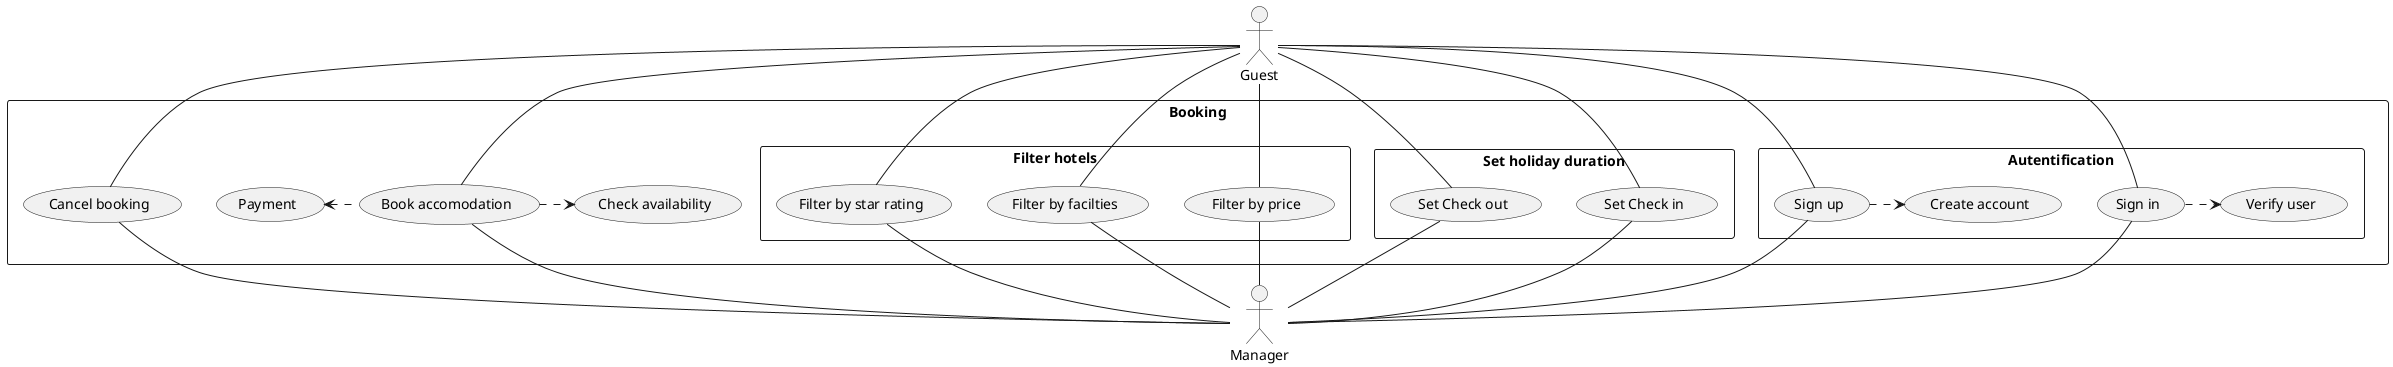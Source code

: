 @startuml Booking App
skinparam packageStyle rectangle
actor Guest
actor Manager
rectangle "Booking" {
    rectangle "Autentification" {
        Guest -- (Sign in)
        (Sign in)--Manager
        (Sign in).>(Verify user)
        Guest -- (Sign up)
        (Sign up)--Manager
        (Sign up).>(Create account)
    }
    rectangle "Set holiday duration" {
        Guest--(Set Check in)
        (Set Check in)--Manager
        Guest--(Set Check out)
        (Set Check out)--Manager
    }
    rectangle "Filter hotels" {
        Guest--(Filter by price)
        (Filter by price)--Manager
        Guest--(Filter by facilties)
        (Filter by facilties)--Manager
        Guest--(Filter by star rating)
        (Filter by star rating)--Manager
    }
    Guest -- (Book accomodation)
    (Book accomodation) -- Manager
    Guest -- (Cancel booking)
    (Cancel booking) -- Manager
    (Payment) <. (Book accomodation)
    (Book accomodation) .> (Check availability)
}
@enduml